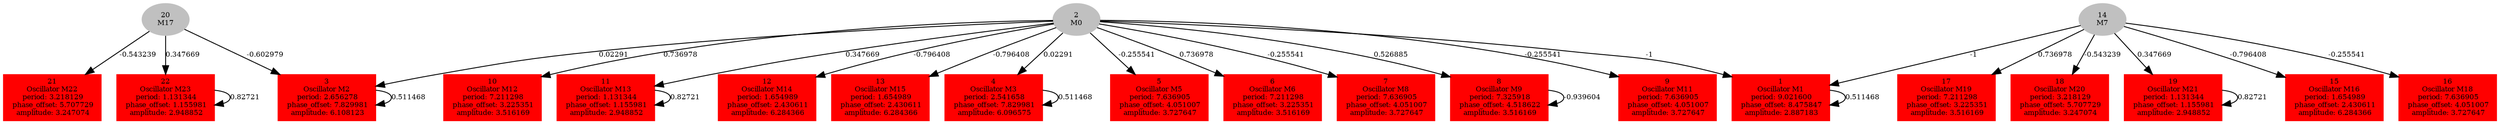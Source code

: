  digraph g{ forcelabels=true;
1 [label=<1<BR />Oscillator M1<BR /> period: 9.021600<BR /> phase_offset: 8.475847<BR /> amplitude: 2.887183>, shape=box,color=red,style=filled,fontsize=8];2[label=<2<BR/>M0>,color="grey",style=filled,fontsize=8];
3 [label=<3<BR />Oscillator M2<BR /> period: 2.656278<BR /> phase_offset: 7.829981<BR /> amplitude: 6.108123>, shape=box,color=red,style=filled,fontsize=8];4 [label=<4<BR />Oscillator M3<BR /> period: 2.541658<BR /> phase_offset: 7.829981<BR /> amplitude: 6.096575>, shape=box,color=red,style=filled,fontsize=8];5 [label=<5<BR />Oscillator M5<BR /> period: 7.636905<BR /> phase_offset: 4.051007<BR /> amplitude: 3.727647>, shape=box,color=red,style=filled,fontsize=8];6 [label=<6<BR />Oscillator M6<BR /> period: 7.211298<BR /> phase_offset: 3.225351<BR /> amplitude: 3.516169>, shape=box,color=red,style=filled,fontsize=8];7 [label=<7<BR />Oscillator M8<BR /> period: 7.636905<BR /> phase_offset: 4.051007<BR /> amplitude: 3.727647>, shape=box,color=red,style=filled,fontsize=8];8 [label=<8<BR />Oscillator M9<BR /> period: 7.325918<BR /> phase_offset: 4.518622<BR /> amplitude: 3.516169>, shape=box,color=red,style=filled,fontsize=8];9 [label=<9<BR />Oscillator M11<BR /> period: 7.636905<BR /> phase_offset: 4.051007<BR /> amplitude: 3.727647>, shape=box,color=red,style=filled,fontsize=8];10 [label=<10<BR />Oscillator M12<BR /> period: 7.211298<BR /> phase_offset: 3.225351<BR /> amplitude: 3.516169>, shape=box,color=red,style=filled,fontsize=8];11 [label=<11<BR />Oscillator M13<BR /> period: 1.131344<BR /> phase_offset: 1.155981<BR /> amplitude: 2.948852>, shape=box,color=red,style=filled,fontsize=8];12 [label=<12<BR />Oscillator M14<BR /> period: 1.654989<BR /> phase_offset: 2.430611<BR /> amplitude: 6.284366>, shape=box,color=red,style=filled,fontsize=8];13 [label=<13<BR />Oscillator M15<BR /> period: 1.654989<BR /> phase_offset: 2.430611<BR /> amplitude: 6.284366>, shape=box,color=red,style=filled,fontsize=8];14[label=<14<BR/>M7>,color="grey",style=filled,fontsize=8];
15 [label=<15<BR />Oscillator M16<BR /> period: 1.654989<BR /> phase_offset: 2.430611<BR /> amplitude: 6.284366>, shape=box,color=red,style=filled,fontsize=8];16 [label=<16<BR />Oscillator M18<BR /> period: 7.636905<BR /> phase_offset: 4.051007<BR /> amplitude: 3.727647>, shape=box,color=red,style=filled,fontsize=8];17 [label=<17<BR />Oscillator M19<BR /> period: 7.211298<BR /> phase_offset: 3.225351<BR /> amplitude: 3.516169>, shape=box,color=red,style=filled,fontsize=8];18 [label=<18<BR />Oscillator M20<BR /> period: 3.218129<BR /> phase_offset: 5.707729<BR /> amplitude: 3.247074>, shape=box,color=red,style=filled,fontsize=8];19 [label=<19<BR />Oscillator M21<BR /> period: 1.131344<BR /> phase_offset: 1.155981<BR /> amplitude: 2.948852>, shape=box,color=red,style=filled,fontsize=8];20[label=<20<BR/>M17>,color="grey",style=filled,fontsize=8];
21 [label=<21<BR />Oscillator M22<BR /> period: 3.218129<BR /> phase_offset: 5.707729<BR /> amplitude: 3.247074>, shape=box,color=red,style=filled,fontsize=8];22 [label=<22<BR />Oscillator M23<BR /> period: 1.131344<BR /> phase_offset: 1.155981<BR /> amplitude: 2.948852>, shape=box,color=red,style=filled,fontsize=8];1 -> 1[label="0.511468 ",fontsize="8"];
2 -> 1[label="-1 ",fontsize="8"];
2 -> 3[label="0.02291 ",fontsize="8"];
2 -> 4[label="0.02291 ",fontsize="8"];
2 -> 5[label="-0.255541 ",fontsize="8"];
2 -> 6[label="0.736978 ",fontsize="8"];
2 -> 7[label="-0.255541 ",fontsize="8"];
2 -> 8[label="0.526885 ",fontsize="8"];
2 -> 9[label="-0.255541 ",fontsize="8"];
2 -> 10[label="0.736978 ",fontsize="8"];
2 -> 11[label="0.347669 ",fontsize="8"];
2 -> 12[label="-0.796408 ",fontsize="8"];
2 -> 13[label="-0.796408 ",fontsize="8"];
3 -> 3[label="0.511468 ",fontsize="8"];
4 -> 4[label="0.511468 ",fontsize="8"];
8 -> 8[label="-0.939604 ",fontsize="8"];
11 -> 11[label="0.82721 ",fontsize="8"];
14 -> 1[label="-1 ",fontsize="8"];
14 -> 15[label="-0.796408 ",fontsize="8"];
14 -> 16[label="-0.255541 ",fontsize="8"];
14 -> 17[label="0.736978 ",fontsize="8"];
14 -> 18[label="-0.543239 ",fontsize="8"];
14 -> 19[label="0.347669 ",fontsize="8"];
19 -> 19[label="0.82721 ",fontsize="8"];
20 -> 3[label="-0.602979 ",fontsize="8"];
20 -> 21[label="-0.543239 ",fontsize="8"];
20 -> 22[label="0.347669 ",fontsize="8"];
22 -> 22[label="0.82721 ",fontsize="8"];
 }
